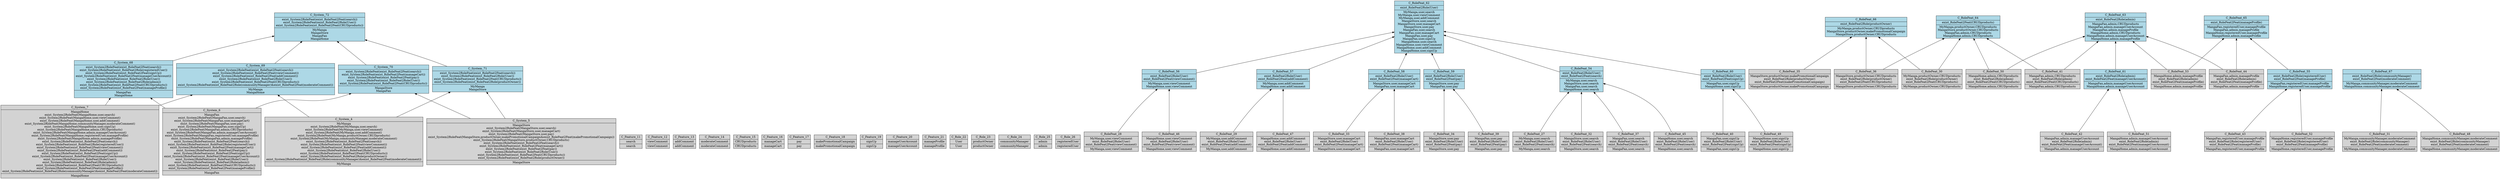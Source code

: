 digraph G { 
	rankdir=BT;
subgraph System { 
label="System";
4 [shape=record,style=filled,label="{C_System_4|MyManga\nexist_System2RoleFeat(MyManga,user,search)\nexist_System2RoleFeat(MyManga,user,viewComment)\nexist_System2RoleFeat(MyManga,user,addComment)\nexist_System2RoleFeat(MyManga,productOwner,CRUDproducts)\nexist_System2RoleFeat(MyManga,communityManager,moderateComment)\nexist_System2RoleFeat(exist_RoleFeat2Feat(search))\nexist_System2RoleFeat(exist_RoleFeat2Feat(viewComment))\nexist_System2RoleFeat(exist_RoleFeat2Feat(addComment))\nexist_System2RoleFeat(exist_RoleFeat2Role(User))\nexist_System2RoleFeat(exist_RoleFeat2Feat(CRUDproducts))\nexist_System2RoleFeat(exist_RoleFeat2Role(productOwner))\nexist_System2RoleFeat(exist_RoleFeat2Role(communityManager)&exist_RoleFeat2Feat(moderateComment))\n|MyManga\n}"];
5 [shape=record,style=filled,label="{C_System_5|MangaStore\nexist_System2RoleFeat(MangaStore,user,search)\nexist_System2RoleFeat(MangaStore,user,manageCart)\nexist_System2RoleFeat(MangaStore,user,pay)\nexist_System2RoleFeat(MangaStore,productOwner,makePromotionalCampaign&exist_RoleFeat2Feat(makePromotionalCampaign))\nexist_System2RoleFeat(MangaStore,productOwner,CRUDproducts)\nexist_System2RoleFeat(exist_RoleFeat2Feat(search))\nexist_System2RoleFeat(exist_RoleFeat2Feat(manageCart))\nexist_System2RoleFeat(exist_RoleFeat2Feat(pay))\nexist_System2RoleFeat(exist_RoleFeat2Role(User))\nexist_System2RoleFeat(exist_RoleFeat2Feat(CRUDproducts))\nexist_System2RoleFeat(exist_RoleFeat2Role(productOwner))\n|MangaStore\n}"];
6 [shape=record,style=filled,label="{C_System_6|MangaFan\nexist_System2RoleFeat(MangaFan,user,search)\nexist_System2RoleFeat(MangaFan,user,manageCart)\nexist_System2RoleFeat(MangaFan,user,pay)\nexist_System2RoleFeat(MangaFan,user,signUp)\nexist_System2RoleFeat(MangaFan,admin,CRUDproducts)\nexist_System2RoleFeat(MangaFan,admin,manageUserAccount)\nexist_System2RoleFeat(MangaFan,registeredUser,manageProfile)\nexist_System2RoleFeat(MangaFan,admin,manageProfile)\nexist_System2RoleFeat(exist_RoleFeat2Feat(search))\nexist_System2RoleFeat(exist_RoleFeat2Role(registeredUser))\nexist_System2RoleFeat(exist_RoleFeat2Feat(manageCart))\nexist_System2RoleFeat(exist_RoleFeat2Feat(pay))\nexist_System2RoleFeat(exist_RoleFeat2Feat(signUp))\nexist_System2RoleFeat(exist_RoleFeat2Feat(manageUserAccount))\nexist_System2RoleFeat(exist_RoleFeat2Role(User))\nexist_System2RoleFeat(exist_RoleFeat2Role(admin))\nexist_System2RoleFeat(exist_RoleFeat2Feat(CRUDproducts))\nexist_System2RoleFeat(exist_RoleFeat2Feat(manageProfile))\n|MangaFan\n}"];
7 [shape=record,style=filled,label="{C_System_7|MangaHome\nexist_System2RoleFeat(MangaHome,user,search)\nexist_System2RoleFeat(MangaHome,user,viewComment)\nexist_System2RoleFeat(MangaHome,user,addComment)\nexist_System2RoleFeat(MangaHome,communityManager,moderateComment)\nexist_System2RoleFeat(MangaHome,user,signUp)\nexist_System2RoleFeat(MangaHome,admin,CRUDproducts)\nexist_System2RoleFeat(MangaHome,admin,manageUserAccount)\nexist_System2RoleFeat(MangaHome,registeredUser,manageProfile)\nexist_System2RoleFeat(MangaHome,admin,manageProfile)\nexist_System2RoleFeat(exist_RoleFeat2Feat(search))\nexist_System2RoleFeat(exist_RoleFeat2Role(registeredUser))\nexist_System2RoleFeat(exist_RoleFeat2Feat(viewComment))\nexist_System2RoleFeat(exist_RoleFeat2Feat(addComment))\nexist_System2RoleFeat(exist_RoleFeat2Feat(signUp))\nexist_System2RoleFeat(exist_RoleFeat2Feat(manageUserAccount))\nexist_System2RoleFeat(exist_RoleFeat2Role(User))\nexist_System2RoleFeat(exist_RoleFeat2Role(admin))\nexist_System2RoleFeat(exist_RoleFeat2Feat(CRUDproducts))\nexist_System2RoleFeat(exist_RoleFeat2Feat(manageProfile))\nexist_System2RoleFeat(exist_RoleFeat2Role(communityManager)&exist_RoleFeat2Feat(moderateComment))\n|MangaHome\n}"];
68 [shape=record,style=filled,fillcolor=lightblue,label="{C_System_68|exist_System2RoleFeat(exist_RoleFeat2Feat(search))\nexist_System2RoleFeat(exist_RoleFeat2Role(registeredUser))\nexist_System2RoleFeat(exist_RoleFeat2Feat(signUp))\nexist_System2RoleFeat(exist_RoleFeat2Feat(manageUserAccount))\nexist_System2RoleFeat(exist_RoleFeat2Role(User))\nexist_System2RoleFeat(exist_RoleFeat2Role(admin))\nexist_System2RoleFeat(exist_RoleFeat2Feat(CRUDproducts))\nexist_System2RoleFeat(exist_RoleFeat2Feat(manageProfile))\n|MangaFan\nMangaHome\n}"];
69 [shape=record,style=filled,fillcolor=lightblue,label="{C_System_69|exist_System2RoleFeat(exist_RoleFeat2Feat(search))\nexist_System2RoleFeat(exist_RoleFeat2Feat(viewComment))\nexist_System2RoleFeat(exist_RoleFeat2Feat(addComment))\nexist_System2RoleFeat(exist_RoleFeat2Role(User))\nexist_System2RoleFeat(exist_RoleFeat2Feat(CRUDproducts))\nexist_System2RoleFeat(exist_RoleFeat2Role(communityManager)&exist_RoleFeat2Feat(moderateComment))\n|MyManga\nMangaHome\n}"];
70 [shape=record,style=filled,fillcolor=lightblue,label="{C_System_70|exist_System2RoleFeat(exist_RoleFeat2Feat(search))\nexist_System2RoleFeat(exist_RoleFeat2Feat(manageCart))\nexist_System2RoleFeat(exist_RoleFeat2Feat(pay))\nexist_System2RoleFeat(exist_RoleFeat2Role(User))\nexist_System2RoleFeat(exist_RoleFeat2Feat(CRUDproducts))\n|MangaStore\nMangaFan\n}"];
71 [shape=record,style=filled,fillcolor=lightblue,label="{C_System_71|exist_System2RoleFeat(exist_RoleFeat2Feat(search))\nexist_System2RoleFeat(exist_RoleFeat2Role(User))\nexist_System2RoleFeat(exist_RoleFeat2Feat(CRUDproducts))\nexist_System2RoleFeat(exist_RoleFeat2Role(productOwner))\n|MyManga\nMangaStore\n}"];
72 [shape=record,style=filled,fillcolor=lightblue,label="{C_System_72|exist_System2RoleFeat(exist_RoleFeat2Feat(search))\nexist_System2RoleFeat(exist_RoleFeat2Role(User))\nexist_System2RoleFeat(exist_RoleFeat2Feat(CRUDproducts))\n|MyManga\nMangaStore\nMangaFan\nMangaHome\n}"];
	6 -> 68
	7 -> 68
	4 -> 69
	7 -> 69
	5 -> 70
	6 -> 70
	4 -> 71
	5 -> 71
	68 -> 72
	69 -> 72
	70 -> 72
	71 -> 72
}
subgraph Feature { 
label="Feature";
11 [shape=record,style=filled,label="{C_Feature_11|search\n|search\n}"];
12 [shape=record,style=filled,label="{C_Feature_12|viewComment\n|viewComment\n}"];
13 [shape=record,style=filled,label="{C_Feature_13|addComment\n|addComment\n}"];
14 [shape=record,style=filled,label="{C_Feature_14|moderateComment\n|moderateComment\n}"];
15 [shape=record,style=filled,label="{C_Feature_15|CRUDproducts\n|CRUDproducts\n}"];
16 [shape=record,style=filled,label="{C_Feature_16|manageCart\n|manageCart\n}"];
17 [shape=record,style=filled,label="{C_Feature_17|pay\n|pay\n}"];
18 [shape=record,style=filled,label="{C_Feature_18|makePromotionalCampaign\n|makePromotionalCampaign\n}"];
19 [shape=record,style=filled,label="{C_Feature_19|signUp\n|signUp\n}"];
20 [shape=record,style=filled,label="{C_Feature_20|manageUserAccount\n|manageUserAccount\n}"];
21 [shape=record,style=filled,label="{C_Feature_21|manageProfile\n|manageProfile\n}"];
}
subgraph Role { 
label="Role";
22 [shape=record,style=filled,label="{C_Role_22|User\n|User\n}"];
23 [shape=record,style=filled,label="{C_Role_23|productOwner\n|productOwner\n}"];
24 [shape=record,style=filled,label="{C_Role_24|communityManager\n|communityManager\n}"];
25 [shape=record,style=filled,label="{C_Role_25|admin\n|admin\n}"];
26 [shape=record,style=filled,label="{C_Role_26|registeredUser\n|registeredUser\n}"];
}
subgraph RoleFeat { 
label="RoleFeat";
27 [shape=record,style=filled,label="{C_RoleFeat_27|MyManga,user,search\nexist_RoleFeat2Role(User)\nexist_RoleFeat2Feat(search)\n|MyManga,user,search\n}"];
28 [shape=record,style=filled,label="{C_RoleFeat_28|MyManga,user,viewComment\nexist_RoleFeat2Role(User)\nexist_RoleFeat2Feat(viewComment)\n|MyManga,user,viewComment\n}"];
29 [shape=record,style=filled,label="{C_RoleFeat_29|MyManga,user,addComment\nexist_RoleFeat2Role(User)\nexist_RoleFeat2Feat(addComment)\n|MyManga,user,addComment\n}"];
30 [shape=record,style=filled,label="{C_RoleFeat_30|MyManga,productOwner,CRUDproducts\nexist_RoleFeat2Role(productOwner)\nexist_RoleFeat2Feat(CRUDproducts)\n|MyManga,productOwner,CRUDproducts\n}"];
32 [shape=record,style=filled,label="{C_RoleFeat_32|MangaStore,user,search\nexist_RoleFeat2Role(User)\nexist_RoleFeat2Feat(search)\n|MangaStore,user,search\n}"];
33 [shape=record,style=filled,label="{C_RoleFeat_33|MangaStore,user,manageCart\nexist_RoleFeat2Role(User)\nexist_RoleFeat2Feat(manageCart)\n|MangaStore,user,manageCart\n}"];
34 [shape=record,style=filled,label="{C_RoleFeat_34|MangaStore,user,pay\nexist_RoleFeat2Role(User)\nexist_RoleFeat2Feat(pay)\n|MangaStore,user,pay\n}"];
36 [shape=record,style=filled,label="{C_RoleFeat_36|MangaStore,productOwner,CRUDproducts\nexist_RoleFeat2Role(productOwner)\nexist_RoleFeat2Feat(CRUDproducts)\n|MangaStore,productOwner,CRUDproducts\n}"];
37 [shape=record,style=filled,label="{C_RoleFeat_37|MangaFan,user,search\nexist_RoleFeat2Role(User)\nexist_RoleFeat2Feat(search)\n|MangaFan,user,search\n}"];
38 [shape=record,style=filled,label="{C_RoleFeat_38|MangaFan,user,manageCart\nexist_RoleFeat2Role(User)\nexist_RoleFeat2Feat(manageCart)\n|MangaFan,user,manageCart\n}"];
39 [shape=record,style=filled,label="{C_RoleFeat_39|MangaFan,user,pay\nexist_RoleFeat2Role(User)\nexist_RoleFeat2Feat(pay)\n|MangaFan,user,pay\n}"];
40 [shape=record,style=filled,label="{C_RoleFeat_40|MangaFan,user,signUp\nexist_RoleFeat2Role(User)\nexist_RoleFeat2Feat(signUp)\n|MangaFan,user,signUp\n}"];
41 [shape=record,style=filled,label="{C_RoleFeat_41|MangaFan,admin,CRUDproducts\nexist_RoleFeat2Role(admin)\nexist_RoleFeat2Feat(CRUDproducts)\n|MangaFan,admin,CRUDproducts\n}"];
42 [shape=record,style=filled,label="{C_RoleFeat_42|MangaFan,admin,manageUserAccount\nexist_RoleFeat2Role(admin)\nexist_RoleFeat2Feat(manageUserAccount)\n|MangaFan,admin,manageUserAccount\n}"];
43 [shape=record,style=filled,label="{C_RoleFeat_43|MangaFan,registeredUser,manageProfile\nexist_RoleFeat2Role(registeredUser)\nexist_RoleFeat2Feat(manageProfile)\n|MangaFan,registeredUser,manageProfile\n}"];
44 [shape=record,style=filled,label="{C_RoleFeat_44|MangaFan,admin,manageProfile\nexist_RoleFeat2Role(admin)\nexist_RoleFeat2Feat(manageProfile)\n|MangaFan,admin,manageProfile\n}"];
45 [shape=record,style=filled,label="{C_RoleFeat_45|MangaHome,user,search\nexist_RoleFeat2Role(User)\nexist_RoleFeat2Feat(search)\n|MangaHome,user,search\n}"];
46 [shape=record,style=filled,label="{C_RoleFeat_46|MangaHome,user,viewComment\nexist_RoleFeat2Role(User)\nexist_RoleFeat2Feat(viewComment)\n|MangaHome,user,viewComment\n}"];
47 [shape=record,style=filled,label="{C_RoleFeat_47|MangaHome,user,addComment\nexist_RoleFeat2Role(User)\nexist_RoleFeat2Feat(addComment)\n|MangaHome,user,addComment\n}"];
49 [shape=record,style=filled,label="{C_RoleFeat_49|MangaHome,user,signUp\nexist_RoleFeat2Role(User)\nexist_RoleFeat2Feat(signUp)\n|MangaHome,user,signUp\n}"];
50 [shape=record,style=filled,label="{C_RoleFeat_50|MangaHome,admin,CRUDproducts\nexist_RoleFeat2Role(admin)\nexist_RoleFeat2Feat(CRUDproducts)\n|MangaHome,admin,CRUDproducts\n}"];
51 [shape=record,style=filled,label="{C_RoleFeat_51|MangaHome,admin,manageUserAccount\nexist_RoleFeat2Role(admin)\nexist_RoleFeat2Feat(manageUserAccount)\n|MangaHome,admin,manageUserAccount\n}"];
52 [shape=record,style=filled,label="{C_RoleFeat_52|MangaHome,registeredUser,manageProfile\nexist_RoleFeat2Role(registeredUser)\nexist_RoleFeat2Feat(manageProfile)\n|MangaHome,registeredUser,manageProfile\n}"];
53 [shape=record,style=filled,label="{C_RoleFeat_53|MangaHome,admin,manageProfile\nexist_RoleFeat2Role(admin)\nexist_RoleFeat2Feat(manageProfile)\n|MangaHome,admin,manageProfile\n}"];
31 [shape=record,style=filled,label="{C_RoleFeat_31|MyManga,communityManager,moderateComment\nexist_RoleFeat2Role(communityManager)\nexist_RoleFeat2Feat(moderateComment)\n|MyManga,communityManager,moderateComment\n}"];
35 [shape=record,style=filled,label="{C_RoleFeat_35|MangaStore,productOwner,makePromotionalCampaign\nexist_RoleFeat2Role(productOwner)\nexist_RoleFeat2Feat(makePromotionalCampaign)\n|MangaStore,productOwner,makePromotionalCampaign\n}"];
48 [shape=record,style=filled,label="{C_RoleFeat_48|MangaHome,communityManager,moderateComment\nexist_RoleFeat2Role(communityManager)\nexist_RoleFeat2Feat(moderateComment)\n|MangaHome,communityManager,moderateComment\n}"];
54 [shape=record,style=filled,fillcolor=lightblue,label="{C_RoleFeat_54|exist_RoleFeat2Role(User)\nexist_RoleFeat2Feat(search)\n|MyManga,user,search\nMangaStore,user,search\nMangaFan,user,search\nMangaHome,user,search\n}"];
55 [shape=record,style=filled,fillcolor=lightblue,label="{C_RoleFeat_55|exist_RoleFeat2Role(registeredUser)\nexist_RoleFeat2Feat(manageProfile)\n|MangaFan,registeredUser,manageProfile\nMangaHome,registeredUser,manageProfile\n}"];
56 [shape=record,style=filled,fillcolor=lightblue,label="{C_RoleFeat_56|exist_RoleFeat2Role(User)\nexist_RoleFeat2Feat(viewComment)\n|MyManga,user,viewComment\nMangaHome,user,viewComment\n}"];
57 [shape=record,style=filled,fillcolor=lightblue,label="{C_RoleFeat_57|exist_RoleFeat2Role(User)\nexist_RoleFeat2Feat(addComment)\n|MyManga,user,addComment\nMangaHome,user,addComment\n}"];
58 [shape=record,style=filled,fillcolor=lightblue,label="{C_RoleFeat_58|exist_RoleFeat2Role(User)\nexist_RoleFeat2Feat(manageCart)\n|MangaStore,user,manageCart\nMangaFan,user,manageCart\n}"];
59 [shape=record,style=filled,fillcolor=lightblue,label="{C_RoleFeat_59|exist_RoleFeat2Role(User)\nexist_RoleFeat2Feat(pay)\n|MangaStore,user,pay\nMangaFan,user,pay\n}"];
60 [shape=record,style=filled,fillcolor=lightblue,label="{C_RoleFeat_60|exist_RoleFeat2Role(User)\nexist_RoleFeat2Feat(signUp)\n|MangaFan,user,signUp\nMangaHome,user,signUp\n}"];
61 [shape=record,style=filled,fillcolor=lightblue,label="{C_RoleFeat_61|exist_RoleFeat2Role(admin)\nexist_RoleFeat2Feat(manageUserAccount)\n|MangaFan,admin,manageUserAccount\nMangaHome,admin,manageUserAccount\n}"];
62 [shape=record,style=filled,fillcolor=lightblue,label="{C_RoleFeat_62|exist_RoleFeat2Role(User)\n|MyManga,user,search\nMyManga,user,viewComment\nMyManga,user,addComment\nMangaStore,user,search\nMangaStore,user,manageCart\nMangaStore,user,pay\nMangaFan,user,search\nMangaFan,user,manageCart\nMangaFan,user,pay\nMangaFan,user,signUp\nMangaHome,user,search\nMangaHome,user,viewComment\nMangaHome,user,addComment\nMangaHome,user,signUp\n}"];
63 [shape=record,style=filled,fillcolor=lightblue,label="{C_RoleFeat_63|exist_RoleFeat2Role(admin)\n|MangaFan,admin,CRUDproducts\nMangaFan,admin,manageUserAccount\nMangaFan,admin,manageProfile\nMangaHome,admin,CRUDproducts\nMangaHome,admin,manageUserAccount\nMangaHome,admin,manageProfile\n}"];
64 [shape=record,style=filled,fillcolor=lightblue,label="{C_RoleFeat_64|exist_RoleFeat2Feat(CRUDproducts)\n|MyManga,productOwner,CRUDproducts\nMangaStore,productOwner,CRUDproducts\nMangaFan,admin,CRUDproducts\nMangaHome,admin,CRUDproducts\n}"];
65 [shape=record,style=filled,fillcolor=lightblue,label="{C_RoleFeat_65|exist_RoleFeat2Feat(manageProfile)\n|MangaFan,registeredUser,manageProfile\nMangaFan,admin,manageProfile\nMangaHome,registeredUser,manageProfile\nMangaHome,admin,manageProfile\n}"];
66 [shape=record,style=filled,fillcolor=lightblue,label="{C_RoleFeat_66|exist_RoleFeat2Role(productOwner)\n|MyManga,productOwner,CRUDproducts\nMangaStore,productOwner,makePromotionalCampaign\nMangaStore,productOwner,CRUDproducts\n}"];
67 [shape=record,style=filled,fillcolor=lightblue,label="{C_RoleFeat_67|exist_RoleFeat2Role(communityManager)\nexist_RoleFeat2Feat(moderateComment)\n|MyManga,communityManager,moderateComment\nMangaHome,communityManager,moderateComment\n}"];
	27 -> 54
	32 -> 54
	37 -> 54
	45 -> 54
	43 -> 55
	52 -> 55
	28 -> 56
	46 -> 56
	29 -> 57
	47 -> 57
	33 -> 58
	38 -> 58
	34 -> 59
	39 -> 59
	40 -> 60
	49 -> 60
	42 -> 61
	51 -> 61
	54 -> 62
	56 -> 62
	57 -> 62
	58 -> 62
	59 -> 62
	60 -> 62
	41 -> 63
	44 -> 63
	50 -> 63
	53 -> 63
	61 -> 63
	30 -> 64
	36 -> 64
	41 -> 64
	50 -> 64
	44 -> 65
	53 -> 65
	55 -> 65
	30 -> 66
	36 -> 66
	35 -> 66
	31 -> 67
	48 -> 67
}
}